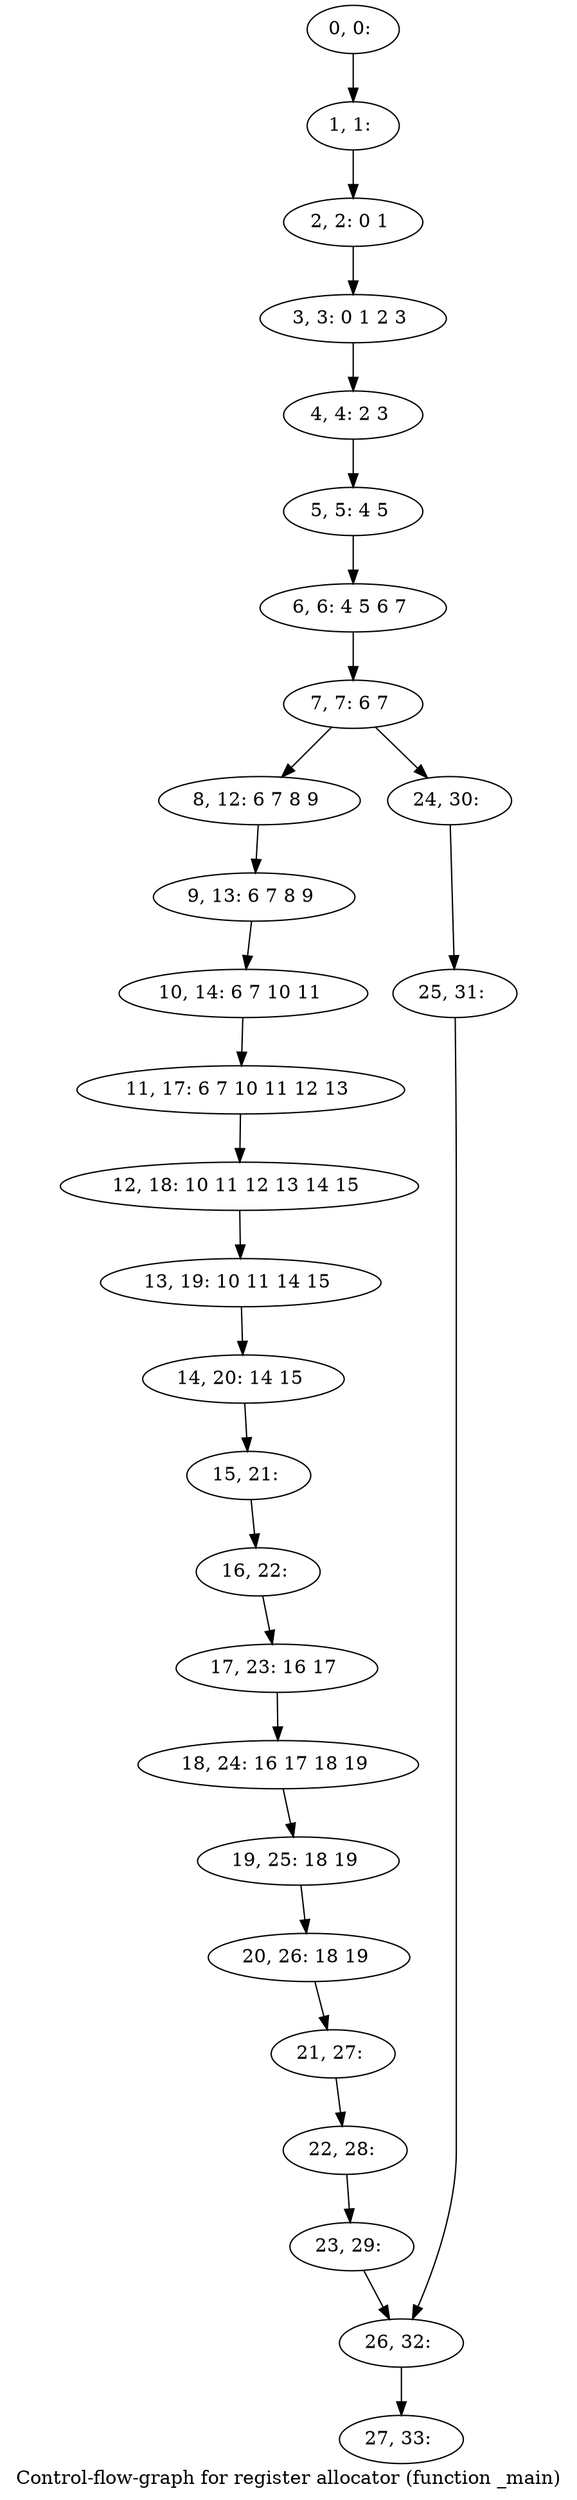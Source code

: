 digraph G {
graph [label="Control-flow-graph for register allocator (function _main)"]
0[label="0, 0: "];
1[label="1, 1: "];
2[label="2, 2: 0 1 "];
3[label="3, 3: 0 1 2 3 "];
4[label="4, 4: 2 3 "];
5[label="5, 5: 4 5 "];
6[label="6, 6: 4 5 6 7 "];
7[label="7, 7: 6 7 "];
8[label="8, 12: 6 7 8 9 "];
9[label="9, 13: 6 7 8 9 "];
10[label="10, 14: 6 7 10 11 "];
11[label="11, 17: 6 7 10 11 12 13 "];
12[label="12, 18: 10 11 12 13 14 15 "];
13[label="13, 19: 10 11 14 15 "];
14[label="14, 20: 14 15 "];
15[label="15, 21: "];
16[label="16, 22: "];
17[label="17, 23: 16 17 "];
18[label="18, 24: 16 17 18 19 "];
19[label="19, 25: 18 19 "];
20[label="20, 26: 18 19 "];
21[label="21, 27: "];
22[label="22, 28: "];
23[label="23, 29: "];
24[label="24, 30: "];
25[label="25, 31: "];
26[label="26, 32: "];
27[label="27, 33: "];
0->1 ;
1->2 ;
2->3 ;
3->4 ;
4->5 ;
5->6 ;
6->7 ;
7->8 ;
7->24 ;
8->9 ;
9->10 ;
10->11 ;
11->12 ;
12->13 ;
13->14 ;
14->15 ;
15->16 ;
16->17 ;
17->18 ;
18->19 ;
19->20 ;
20->21 ;
21->22 ;
22->23 ;
23->26 ;
24->25 ;
25->26 ;
26->27 ;
}
